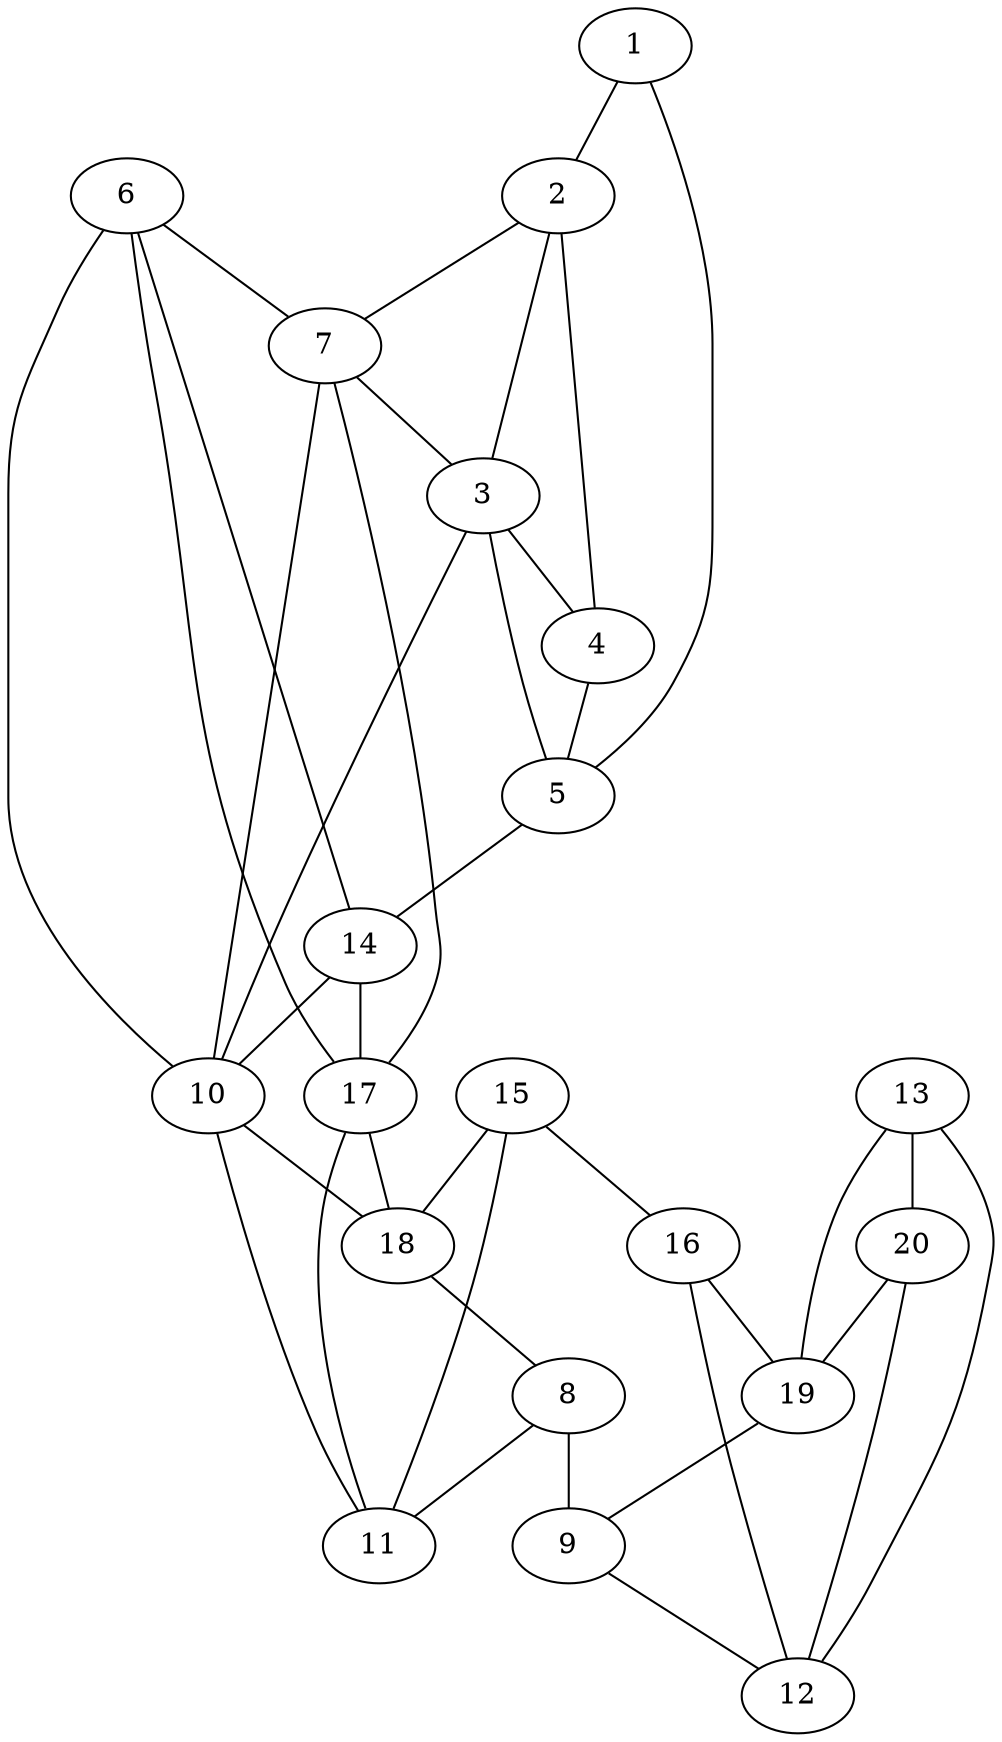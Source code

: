 graph pdb11bg {
	1	 [aaLength=9,
		sequence=AAAKFERQH,
		type=0];
	2	 [aaLength=11,
		sequence=SSNYCNLMMCC,
		type=0];
	1 -- 2	 [distance0="25.99612",
		frequency=1,
		type0=2];
	5	 [aaLength=11,
		sequence=SSNYCNLMMCC,
		type=0];
	1 -- 5	 [distance0="24.68611",
		frequency=1,
		type0=1];
	7	 [aaLength=5,
		sequence=VNTFV,
		type=1];
	2 -- 7	 [distance0="10.0",
		frequency=1,
		type0=4];
	3	 [aaLength=9,
		sequence=LADVKAVCS,
		type=0];
	3 -- 2	 [distance0="38.96995",
		frequency=1,
		type0=2];
	4	 [aaLength=9,
		sequence=AAAKFERQH,
		type=0];
	3 -- 4	 [distance0="47.90621",
		frequency=1,
		type0=3];
	3 -- 5	 [distance0="38.1643",
		frequency=1,
		type0=1];
	10	 [aaLength=3,
		sequence=KKV,
		type=1];
	3 -- 10	 [distance0="1.0",
		frequency=1,
		type0=4];
	4 -- 2	 [distance0="24.6394",
		frequency=1,
		type0=1];
	4 -- 5	 [distance0="25.59418",
		distance1="9.0",
		frequency=2,
		type0=2,
		type1=4];
	14	 [aaLength=5,
		sequence=VNTFV,
		type=1];
	5 -- 14	 [distance0="10.0",
		frequency=1,
		type0=4];
	6	 [aaLength=9,
		sequence=LADVKAVCS,
		type=0];
	6 -- 7	 [distance0="18.19699",
		frequency=1,
		type0=1];
	6 -- 10	 [distance0="19.16065",
		frequency=1,
		type0=3];
	6 -- 14	 [distance0="18.19699",
		frequency=1,
		type0=2];
	17	 [aaLength=3,
		sequence=KKV,
		type=1];
	6 -- 17	 [distance0="1.0",
		frequency=1,
		type0=4];
	7 -- 3	 [distance0="3.0",
		frequency=1,
		type0=4];
	7 -- 10	 [distance0="18.0",
		frequency=1,
		type0=2];
	7 -- 17	 [distance0="18.0",
		frequency=1,
		type0=3];
	8	 [aaLength=8,
		sequence=MRITDCRE,
		type=1];
	9	 [aaLength=8,
		sequence=YKTTQVEK,
		type=1];
	8 -- 9	 [distance0="10.0",
		frequency=1,
		type0=4];
	11	 [aaLength=3,
		sequence=CYQ,
		type=1];
	8 -- 11	 [distance0="7.0",
		frequency=1,
		type0=2];
	12	 [aaLength=5,
		sequence=HIIVA,
		type=1];
	9 -- 12	 [distance0="8.0",
		distance1="0.0",
		frequency=2,
		type0=2,
		type1=5];
	10 -- 11	 [distance0="11.0",
		distance1="8.0",
		frequency=2,
		type0=2,
		type1=4];
	18	 [aaLength=3,
		sequence=CYQ,
		type=1];
	10 -- 18	 [distance0="11.0",
		frequency=1,
		type0=3];
	13	 [aaLength=6,
		sequence=HFDASV,
		type=1];
	13 -- 12	 [distance0="14.0",
		frequency=1,
		type0=2];
	19	 [aaLength=5,
		sequence=HIIVA,
		type=1];
	13 -- 19	 [distance0="14.0",
		frequency=1,
		type0=3];
	20	 [aaLength=6,
		sequence=HFDASV,
		type=1];
	13 -- 20	 [distance0="0.0",
		frequency=1,
		type0=1];
	14 -- 10	 [distance0="18.0",
		frequency=1,
		type0=2];
	14 -- 17	 [distance0="18.0",
		frequency=1,
		type0=3];
	15	 [aaLength=8,
		sequence=MRITDCRE,
		type=1];
	15 -- 11	 [distance0="7.0",
		frequency=1,
		type0=2];
	16	 [aaLength=8,
		sequence=YKTTQVEK,
		type=1];
	15 -- 16	 [distance0="10.0",
		frequency=1,
		type0=4];
	15 -- 18	 [distance0="7.0",
		frequency=1,
		type0=3];
	16 -- 12	 [distance0="8.0",
		frequency=1,
		type0=2];
	16 -- 19	 [distance0="8.0",
		distance1="0.0",
		frequency=2,
		type0=3,
		type1=5];
	17 -- 11	 [distance0="11.0",
		frequency=1,
		type0=2];
	17 -- 18	 [distance0="11.0",
		distance1="8.0",
		frequency=2,
		type0=3,
		type1=4];
	18 -- 8	 [distance0="7.0",
		frequency=1,
		type0=2];
	19 -- 9	 [distance0="8.0",
		frequency=1,
		type0=2];
	20 -- 12	 [distance0="14.0",
		frequency=1,
		type0=2];
	20 -- 19	 [distance0="14.0",
		frequency=1,
		type0=3];
}

